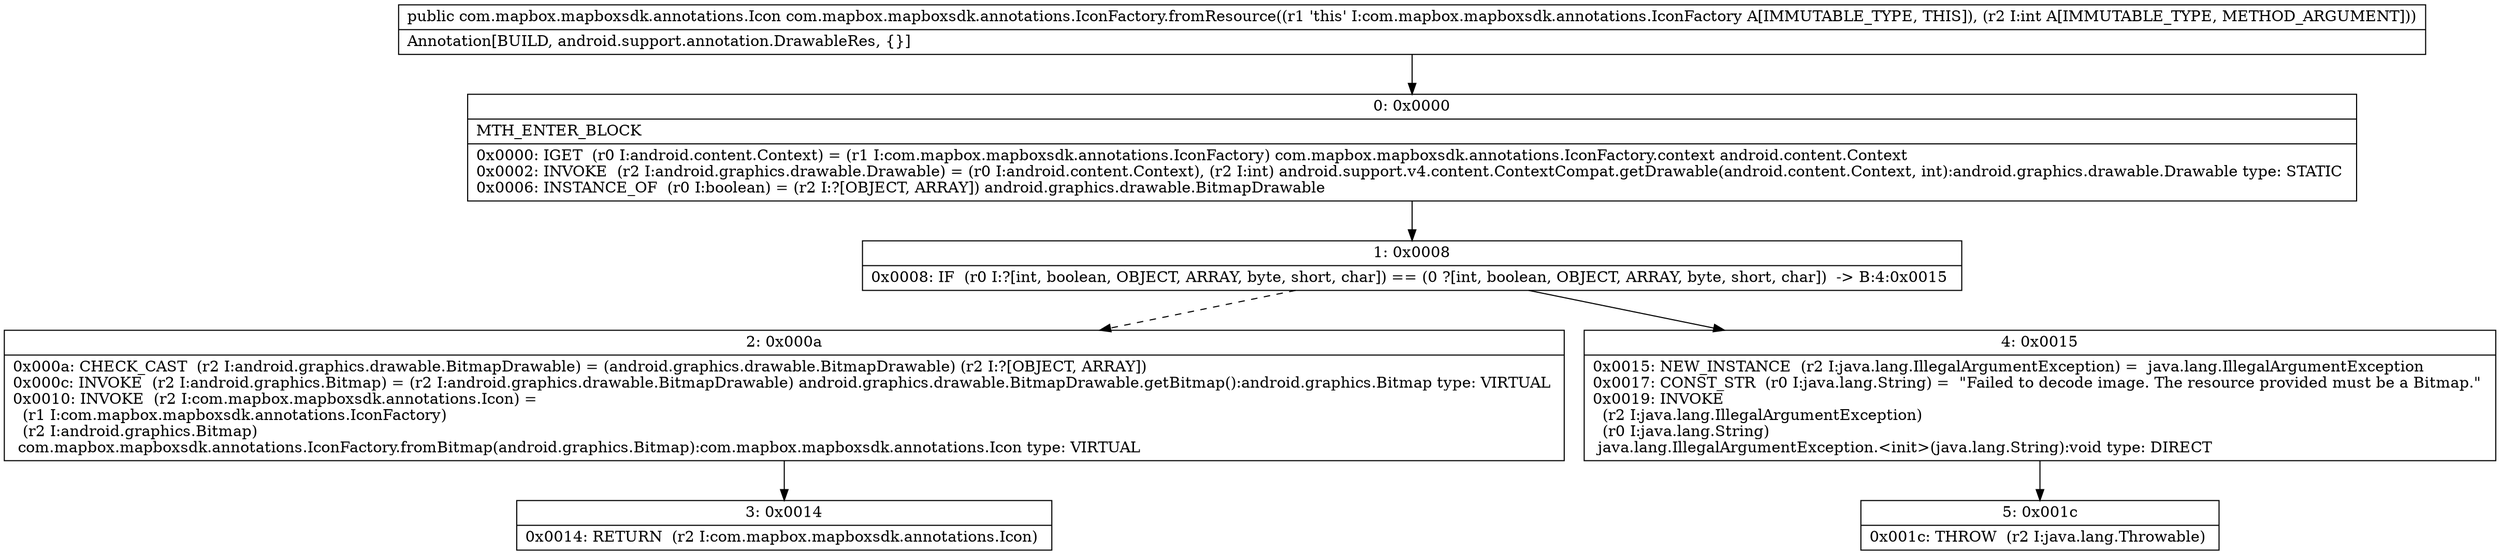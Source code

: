 digraph "CFG forcom.mapbox.mapboxsdk.annotations.IconFactory.fromResource(I)Lcom\/mapbox\/mapboxsdk\/annotations\/Icon;" {
Node_0 [shape=record,label="{0\:\ 0x0000|MTH_ENTER_BLOCK\l|0x0000: IGET  (r0 I:android.content.Context) = (r1 I:com.mapbox.mapboxsdk.annotations.IconFactory) com.mapbox.mapboxsdk.annotations.IconFactory.context android.content.Context \l0x0002: INVOKE  (r2 I:android.graphics.drawable.Drawable) = (r0 I:android.content.Context), (r2 I:int) android.support.v4.content.ContextCompat.getDrawable(android.content.Context, int):android.graphics.drawable.Drawable type: STATIC \l0x0006: INSTANCE_OF  (r0 I:boolean) = (r2 I:?[OBJECT, ARRAY]) android.graphics.drawable.BitmapDrawable \l}"];
Node_1 [shape=record,label="{1\:\ 0x0008|0x0008: IF  (r0 I:?[int, boolean, OBJECT, ARRAY, byte, short, char]) == (0 ?[int, boolean, OBJECT, ARRAY, byte, short, char])  \-\> B:4:0x0015 \l}"];
Node_2 [shape=record,label="{2\:\ 0x000a|0x000a: CHECK_CAST  (r2 I:android.graphics.drawable.BitmapDrawable) = (android.graphics.drawable.BitmapDrawable) (r2 I:?[OBJECT, ARRAY]) \l0x000c: INVOKE  (r2 I:android.graphics.Bitmap) = (r2 I:android.graphics.drawable.BitmapDrawable) android.graphics.drawable.BitmapDrawable.getBitmap():android.graphics.Bitmap type: VIRTUAL \l0x0010: INVOKE  (r2 I:com.mapbox.mapboxsdk.annotations.Icon) = \l  (r1 I:com.mapbox.mapboxsdk.annotations.IconFactory)\l  (r2 I:android.graphics.Bitmap)\l com.mapbox.mapboxsdk.annotations.IconFactory.fromBitmap(android.graphics.Bitmap):com.mapbox.mapboxsdk.annotations.Icon type: VIRTUAL \l}"];
Node_3 [shape=record,label="{3\:\ 0x0014|0x0014: RETURN  (r2 I:com.mapbox.mapboxsdk.annotations.Icon) \l}"];
Node_4 [shape=record,label="{4\:\ 0x0015|0x0015: NEW_INSTANCE  (r2 I:java.lang.IllegalArgumentException) =  java.lang.IllegalArgumentException \l0x0017: CONST_STR  (r0 I:java.lang.String) =  \"Failed to decode image. The resource provided must be a Bitmap.\" \l0x0019: INVOKE  \l  (r2 I:java.lang.IllegalArgumentException)\l  (r0 I:java.lang.String)\l java.lang.IllegalArgumentException.\<init\>(java.lang.String):void type: DIRECT \l}"];
Node_5 [shape=record,label="{5\:\ 0x001c|0x001c: THROW  (r2 I:java.lang.Throwable) \l}"];
MethodNode[shape=record,label="{public com.mapbox.mapboxsdk.annotations.Icon com.mapbox.mapboxsdk.annotations.IconFactory.fromResource((r1 'this' I:com.mapbox.mapboxsdk.annotations.IconFactory A[IMMUTABLE_TYPE, THIS]), (r2 I:int A[IMMUTABLE_TYPE, METHOD_ARGUMENT]))  | Annotation[BUILD, android.support.annotation.DrawableRes, \{\}]\l}"];
MethodNode -> Node_0;
Node_0 -> Node_1;
Node_1 -> Node_2[style=dashed];
Node_1 -> Node_4;
Node_2 -> Node_3;
Node_4 -> Node_5;
}

